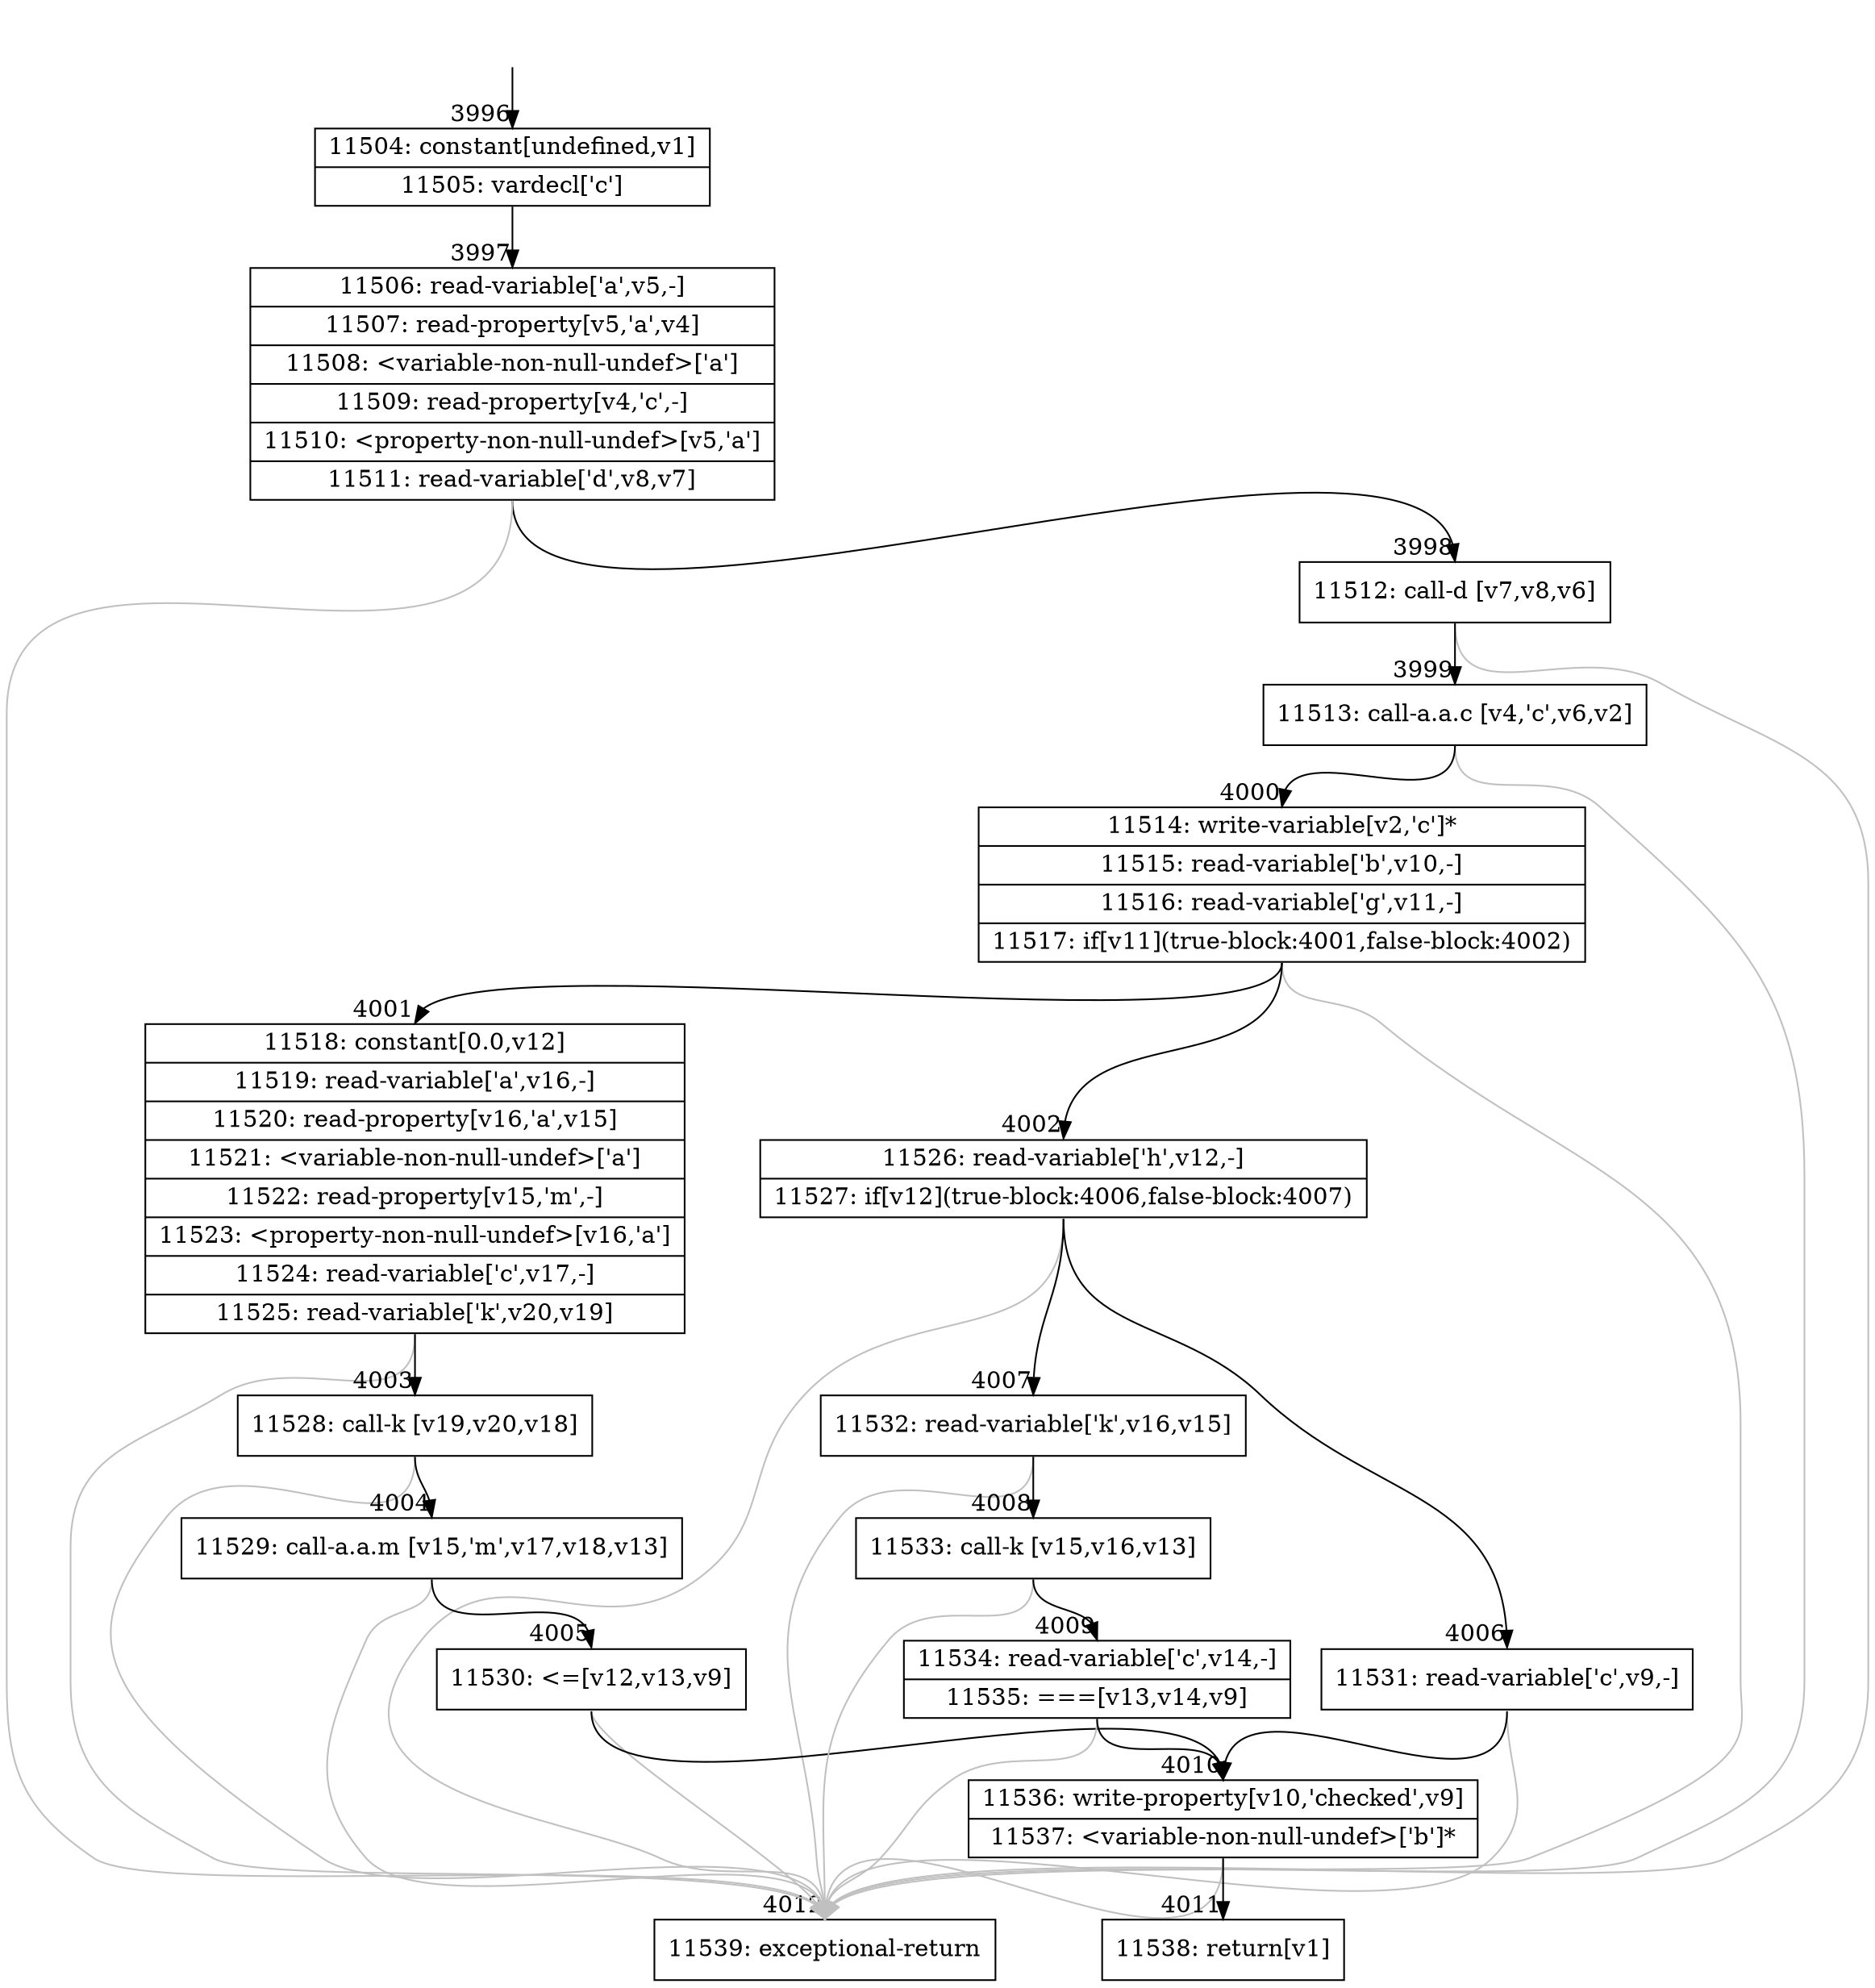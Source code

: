 digraph {
rankdir="TD"
BB_entry337[shape=none,label=""];
BB_entry337 -> BB3996 [tailport=s, headport=n, headlabel="    3996"]
BB3996 [shape=record label="{11504: constant[undefined,v1]|11505: vardecl['c']}" ] 
BB3996 -> BB3997 [tailport=s, headport=n, headlabel="      3997"]
BB3997 [shape=record label="{11506: read-variable['a',v5,-]|11507: read-property[v5,'a',v4]|11508: \<variable-non-null-undef\>['a']|11509: read-property[v4,'c',-]|11510: \<property-non-null-undef\>[v5,'a']|11511: read-variable['d',v8,v7]}" ] 
BB3997 -> BB3998 [tailport=s, headport=n, headlabel="      3998"]
BB3997 -> BB4012 [tailport=s, headport=n, color=gray, headlabel="      4012"]
BB3998 [shape=record label="{11512: call-d [v7,v8,v6]}" ] 
BB3998 -> BB3999 [tailport=s, headport=n, headlabel="      3999"]
BB3998 -> BB4012 [tailport=s, headport=n, color=gray]
BB3999 [shape=record label="{11513: call-a.a.c [v4,'c',v6,v2]}" ] 
BB3999 -> BB4000 [tailport=s, headport=n, headlabel="      4000"]
BB3999 -> BB4012 [tailport=s, headport=n, color=gray]
BB4000 [shape=record label="{11514: write-variable[v2,'c']*|11515: read-variable['b',v10,-]|11516: read-variable['g',v11,-]|11517: if[v11](true-block:4001,false-block:4002)}" ] 
BB4000 -> BB4001 [tailport=s, headport=n, headlabel="      4001"]
BB4000 -> BB4002 [tailport=s, headport=n, headlabel="      4002"]
BB4000 -> BB4012 [tailport=s, headport=n, color=gray]
BB4001 [shape=record label="{11518: constant[0.0,v12]|11519: read-variable['a',v16,-]|11520: read-property[v16,'a',v15]|11521: \<variable-non-null-undef\>['a']|11522: read-property[v15,'m',-]|11523: \<property-non-null-undef\>[v16,'a']|11524: read-variable['c',v17,-]|11525: read-variable['k',v20,v19]}" ] 
BB4001 -> BB4003 [tailport=s, headport=n, headlabel="      4003"]
BB4001 -> BB4012 [tailport=s, headport=n, color=gray]
BB4002 [shape=record label="{11526: read-variable['h',v12,-]|11527: if[v12](true-block:4006,false-block:4007)}" ] 
BB4002 -> BB4006 [tailport=s, headport=n, headlabel="      4006"]
BB4002 -> BB4007 [tailport=s, headport=n, headlabel="      4007"]
BB4002 -> BB4012 [tailport=s, headport=n, color=gray]
BB4003 [shape=record label="{11528: call-k [v19,v20,v18]}" ] 
BB4003 -> BB4004 [tailport=s, headport=n, headlabel="      4004"]
BB4003 -> BB4012 [tailport=s, headport=n, color=gray]
BB4004 [shape=record label="{11529: call-a.a.m [v15,'m',v17,v18,v13]}" ] 
BB4004 -> BB4005 [tailport=s, headport=n, headlabel="      4005"]
BB4004 -> BB4012 [tailport=s, headport=n, color=gray]
BB4005 [shape=record label="{11530: \<=[v12,v13,v9]}" ] 
BB4005 -> BB4010 [tailport=s, headport=n, headlabel="      4010"]
BB4005 -> BB4012 [tailport=s, headport=n, color=gray]
BB4006 [shape=record label="{11531: read-variable['c',v9,-]}" ] 
BB4006 -> BB4010 [tailport=s, headport=n]
BB4006 -> BB4012 [tailport=s, headport=n, color=gray]
BB4007 [shape=record label="{11532: read-variable['k',v16,v15]}" ] 
BB4007 -> BB4008 [tailport=s, headport=n, headlabel="      4008"]
BB4007 -> BB4012 [tailport=s, headport=n, color=gray]
BB4008 [shape=record label="{11533: call-k [v15,v16,v13]}" ] 
BB4008 -> BB4009 [tailport=s, headport=n, headlabel="      4009"]
BB4008 -> BB4012 [tailport=s, headport=n, color=gray]
BB4009 [shape=record label="{11534: read-variable['c',v14,-]|11535: ===[v13,v14,v9]}" ] 
BB4009 -> BB4010 [tailport=s, headport=n]
BB4009 -> BB4012 [tailport=s, headport=n, color=gray]
BB4010 [shape=record label="{11536: write-property[v10,'checked',v9]|11537: \<variable-non-null-undef\>['b']*}" ] 
BB4010 -> BB4011 [tailport=s, headport=n, headlabel="      4011"]
BB4010 -> BB4012 [tailport=s, headport=n, color=gray]
BB4011 [shape=record label="{11538: return[v1]}" ] 
BB4012 [shape=record label="{11539: exceptional-return}" ] 
}
